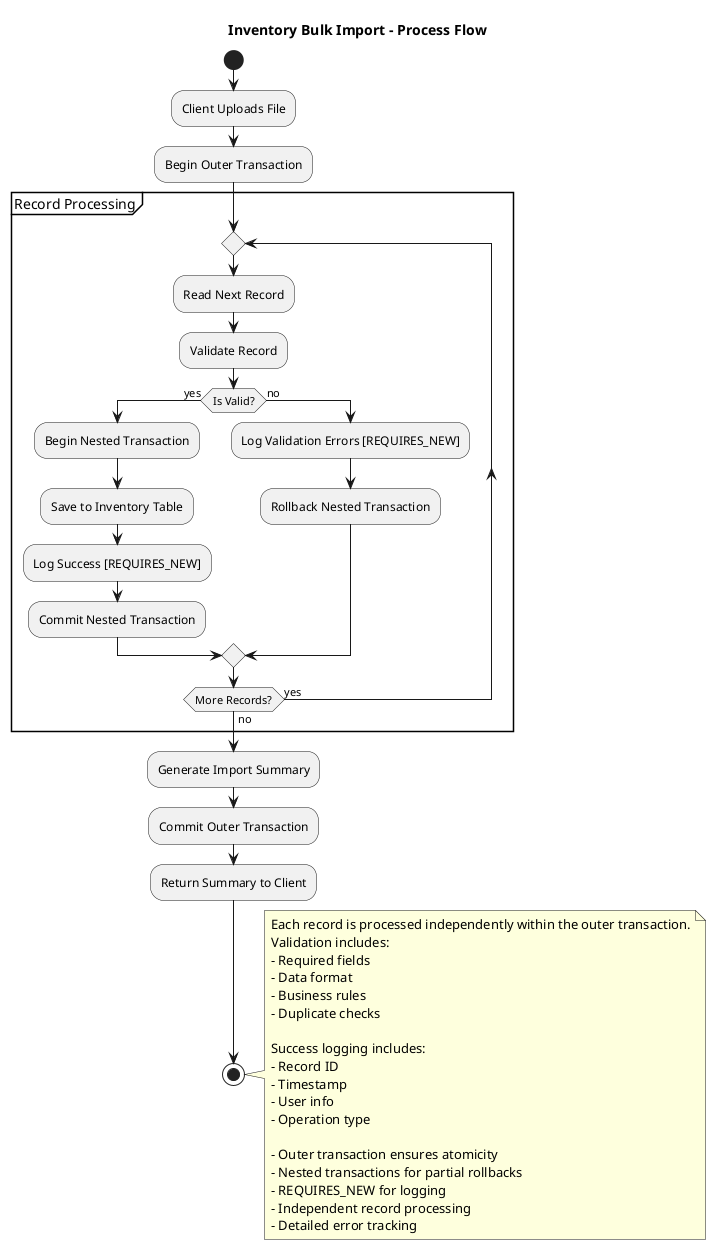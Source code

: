 @startuml
title Inventory Bulk Import - Process Flow

start
:Client Uploads File;
:Begin Outer Transaction;

partition "Record Processing" {
    repeat
        :Read Next Record;
        :Validate Record;
        
        if (Is Valid?) then (yes)
            :Begin Nested Transaction;
            :Save to Inventory Table;
            :Log Success [REQUIRES_NEW];
            :Commit Nested Transaction;
        else (no)
            :Log Validation Errors [REQUIRES_NEW];
            :Rollback Nested Transaction;
        endif
    repeat while (More Records?) is (yes) not (no)
}

:Generate Import Summary;
:Commit Outer Transaction;
:Return Summary to Client;
stop

note right
Each record is processed independently within the outer transaction.
Validation includes:
- Required fields
- Data format
- Business rules
- Duplicate checks

Success logging includes:
- Record ID
- Timestamp
- User info
- Operation type

- Outer transaction ensures atomicity
- Nested transactions for partial rollbacks
- REQUIRES_NEW for logging
- Independent record processing
- Detailed error tracking
end note

@enduml 
